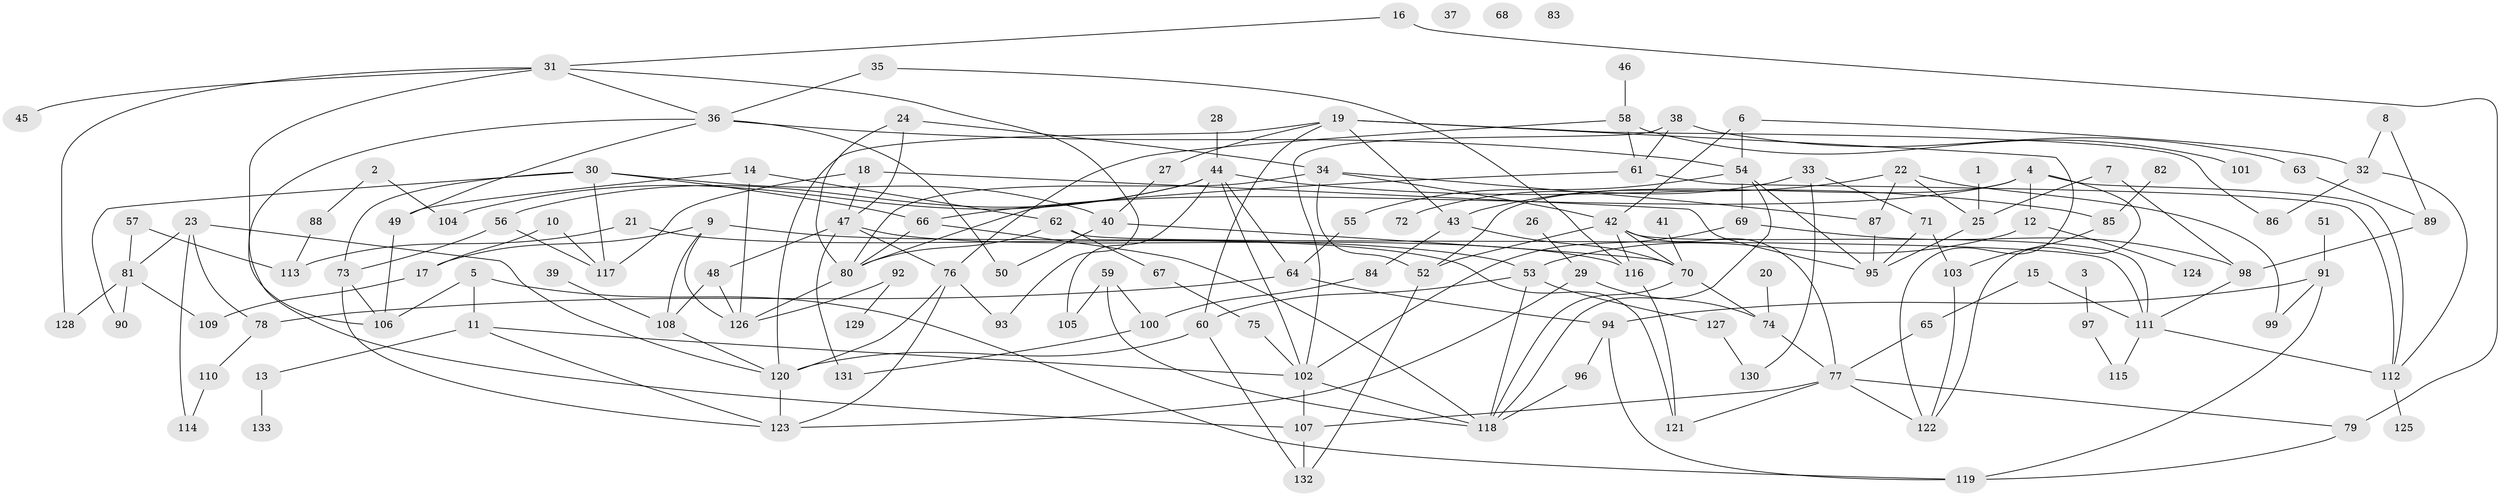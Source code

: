 // coarse degree distribution, {3: 0.14130434782608695, 2: 0.25, 1: 0.15217391304347827, 8: 0.07608695652173914, 4: 0.11956521739130435, 7: 0.043478260869565216, 5: 0.10869565217391304, 6: 0.05434782608695652, 0: 0.03260869565217391, 9: 0.010869565217391304, 10: 0.010869565217391304}
// Generated by graph-tools (version 1.1) at 2025/41/03/06/25 10:41:23]
// undirected, 133 vertices, 207 edges
graph export_dot {
graph [start="1"]
  node [color=gray90,style=filled];
  1;
  2;
  3;
  4;
  5;
  6;
  7;
  8;
  9;
  10;
  11;
  12;
  13;
  14;
  15;
  16;
  17;
  18;
  19;
  20;
  21;
  22;
  23;
  24;
  25;
  26;
  27;
  28;
  29;
  30;
  31;
  32;
  33;
  34;
  35;
  36;
  37;
  38;
  39;
  40;
  41;
  42;
  43;
  44;
  45;
  46;
  47;
  48;
  49;
  50;
  51;
  52;
  53;
  54;
  55;
  56;
  57;
  58;
  59;
  60;
  61;
  62;
  63;
  64;
  65;
  66;
  67;
  68;
  69;
  70;
  71;
  72;
  73;
  74;
  75;
  76;
  77;
  78;
  79;
  80;
  81;
  82;
  83;
  84;
  85;
  86;
  87;
  88;
  89;
  90;
  91;
  92;
  93;
  94;
  95;
  96;
  97;
  98;
  99;
  100;
  101;
  102;
  103;
  104;
  105;
  106;
  107;
  108;
  109;
  110;
  111;
  112;
  113;
  114;
  115;
  116;
  117;
  118;
  119;
  120;
  121;
  122;
  123;
  124;
  125;
  126;
  127;
  128;
  129;
  130;
  131;
  132;
  133;
  1 -- 25;
  2 -- 88;
  2 -- 104;
  3 -- 97;
  4 -- 12;
  4 -- 52;
  4 -- 80;
  4 -- 112;
  4 -- 122;
  5 -- 11;
  5 -- 106;
  5 -- 119;
  6 -- 32;
  6 -- 42;
  6 -- 54;
  7 -- 25;
  7 -- 98;
  8 -- 32;
  8 -- 89;
  9 -- 17;
  9 -- 53;
  9 -- 108;
  9 -- 126;
  10 -- 17;
  10 -- 117;
  11 -- 13;
  11 -- 102;
  11 -- 123;
  12 -- 53;
  12 -- 124;
  13 -- 133;
  14 -- 49;
  14 -- 62;
  14 -- 126;
  15 -- 65;
  15 -- 111;
  16 -- 31;
  16 -- 79;
  17 -- 109;
  18 -- 47;
  18 -- 95;
  18 -- 117;
  19 -- 27;
  19 -- 43;
  19 -- 60;
  19 -- 86;
  19 -- 120;
  19 -- 122;
  20 -- 74;
  21 -- 113;
  21 -- 121;
  22 -- 25;
  22 -- 43;
  22 -- 87;
  22 -- 99;
  23 -- 78;
  23 -- 81;
  23 -- 114;
  23 -- 120;
  24 -- 34;
  24 -- 47;
  24 -- 80;
  25 -- 95;
  26 -- 29;
  27 -- 40;
  28 -- 44;
  29 -- 74;
  29 -- 123;
  30 -- 40;
  30 -- 66;
  30 -- 73;
  30 -- 90;
  30 -- 117;
  31 -- 36;
  31 -- 45;
  31 -- 93;
  31 -- 106;
  31 -- 128;
  32 -- 86;
  32 -- 112;
  33 -- 71;
  33 -- 72;
  33 -- 130;
  34 -- 42;
  34 -- 52;
  34 -- 80;
  34 -- 87;
  35 -- 36;
  35 -- 116;
  36 -- 49;
  36 -- 50;
  36 -- 54;
  36 -- 107;
  38 -- 61;
  38 -- 63;
  38 -- 102;
  39 -- 108;
  40 -- 50;
  40 -- 70;
  41 -- 70;
  42 -- 52;
  42 -- 70;
  42 -- 77;
  42 -- 111;
  42 -- 116;
  43 -- 70;
  43 -- 84;
  44 -- 56;
  44 -- 64;
  44 -- 85;
  44 -- 102;
  44 -- 104;
  44 -- 105;
  46 -- 58;
  47 -- 48;
  47 -- 76;
  47 -- 116;
  47 -- 131;
  48 -- 108;
  48 -- 126;
  49 -- 106;
  51 -- 91;
  52 -- 132;
  53 -- 60;
  53 -- 118;
  53 -- 127;
  54 -- 55;
  54 -- 69;
  54 -- 95;
  54 -- 118;
  55 -- 64;
  56 -- 73;
  56 -- 117;
  57 -- 81;
  57 -- 113;
  58 -- 61;
  58 -- 76;
  58 -- 101;
  59 -- 100;
  59 -- 105;
  59 -- 118;
  60 -- 120;
  60 -- 132;
  61 -- 66;
  61 -- 112;
  62 -- 67;
  62 -- 80;
  62 -- 111;
  63 -- 89;
  64 -- 78;
  64 -- 94;
  65 -- 77;
  66 -- 80;
  66 -- 118;
  67 -- 75;
  69 -- 98;
  69 -- 102;
  70 -- 74;
  70 -- 118;
  71 -- 95;
  71 -- 103;
  73 -- 106;
  73 -- 123;
  74 -- 77;
  75 -- 102;
  76 -- 93;
  76 -- 120;
  76 -- 123;
  77 -- 79;
  77 -- 107;
  77 -- 121;
  77 -- 122;
  78 -- 110;
  79 -- 119;
  80 -- 126;
  81 -- 90;
  81 -- 109;
  81 -- 128;
  82 -- 85;
  84 -- 100;
  85 -- 103;
  87 -- 95;
  88 -- 113;
  89 -- 98;
  91 -- 94;
  91 -- 99;
  91 -- 119;
  92 -- 126;
  92 -- 129;
  94 -- 96;
  94 -- 119;
  96 -- 118;
  97 -- 115;
  98 -- 111;
  100 -- 131;
  102 -- 107;
  102 -- 118;
  103 -- 122;
  107 -- 132;
  108 -- 120;
  110 -- 114;
  111 -- 112;
  111 -- 115;
  112 -- 125;
  116 -- 121;
  120 -- 123;
  127 -- 130;
}
